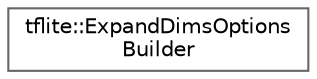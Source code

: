 digraph "Graphical Class Hierarchy"
{
 // LATEX_PDF_SIZE
  bgcolor="transparent";
  edge [fontname=Helvetica,fontsize=10,labelfontname=Helvetica,labelfontsize=10];
  node [fontname=Helvetica,fontsize=10,shape=box,height=0.2,width=0.4];
  rankdir="LR";
  Node0 [id="Node000000",label="tflite::ExpandDimsOptions\lBuilder",height=0.2,width=0.4,color="grey40", fillcolor="white", style="filled",URL="$structtflite_1_1_expand_dims_options_builder.html",tooltip=" "];
}
